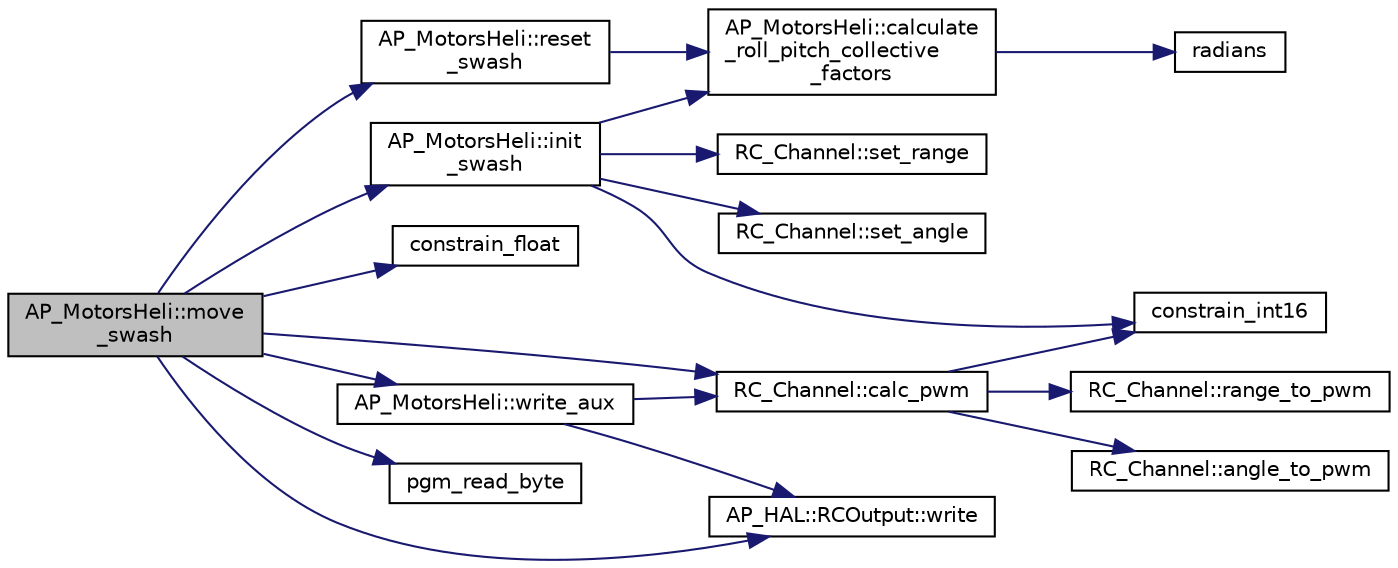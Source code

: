 digraph "AP_MotorsHeli::move_swash"
{
 // INTERACTIVE_SVG=YES
  edge [fontname="Helvetica",fontsize="10",labelfontname="Helvetica",labelfontsize="10"];
  node [fontname="Helvetica",fontsize="10",shape=record];
  rankdir="LR";
  Node1 [label="AP_MotorsHeli::move\l_swash",height=0.2,width=0.4,color="black", fillcolor="grey75", style="filled" fontcolor="black"];
  Node1 -> Node2 [color="midnightblue",fontsize="10",style="solid",fontname="Helvetica"];
  Node2 [label="AP_MotorsHeli::reset\l_swash",height=0.2,width=0.4,color="black", fillcolor="white", style="filled",URL="$classAP__MotorsHeli.html#a812a1bc60099812804728de5432d4f6d"];
  Node2 -> Node3 [color="midnightblue",fontsize="10",style="solid",fontname="Helvetica"];
  Node3 [label="AP_MotorsHeli::calculate\l_roll_pitch_collective\l_factors",height=0.2,width=0.4,color="black", fillcolor="white", style="filled",URL="$classAP__MotorsHeli.html#a335efd2c7f3fe6a95457c1bba607afa1"];
  Node3 -> Node4 [color="midnightblue",fontsize="10",style="solid",fontname="Helvetica"];
  Node4 [label="radians",height=0.2,width=0.4,color="black", fillcolor="white", style="filled",URL="$AP__Math_8cpp.html#aa3adb05231060d239e5b91940e001f85"];
  Node1 -> Node5 [color="midnightblue",fontsize="10",style="solid",fontname="Helvetica"];
  Node5 [label="AP_MotorsHeli::init\l_swash",height=0.2,width=0.4,color="black", fillcolor="white", style="filled",URL="$classAP__MotorsHeli.html#a783736842493d797e15a43a8746b0eea"];
  Node5 -> Node6 [color="midnightblue",fontsize="10",style="solid",fontname="Helvetica"];
  Node6 [label="RC_Channel::set_range",height=0.2,width=0.4,color="black", fillcolor="white", style="filled",URL="$classRC__Channel.html#ad51e68c85b76d1209e7cb6db224e63ba"];
  Node5 -> Node7 [color="midnightblue",fontsize="10",style="solid",fontname="Helvetica"];
  Node7 [label="RC_Channel::set_angle",height=0.2,width=0.4,color="black", fillcolor="white", style="filled",URL="$classRC__Channel.html#a68fd99b7a3bf4283c8b500b49f511821"];
  Node5 -> Node8 [color="midnightblue",fontsize="10",style="solid",fontname="Helvetica"];
  Node8 [label="constrain_int16",height=0.2,width=0.4,color="black", fillcolor="white", style="filled",URL="$AP__Math_8cpp.html#ac5d9502aca91c97f523fd9b35590215f"];
  Node5 -> Node3 [color="midnightblue",fontsize="10",style="solid",fontname="Helvetica"];
  Node1 -> Node9 [color="midnightblue",fontsize="10",style="solid",fontname="Helvetica"];
  Node9 [label="constrain_float",height=0.2,width=0.4,color="black", fillcolor="white", style="filled",URL="$AP__Math_8cpp.html#a08eedb329d8162ddbd344d4f6c8cde20"];
  Node1 -> Node10 [color="midnightblue",fontsize="10",style="solid",fontname="Helvetica"];
  Node10 [label="RC_Channel::calc_pwm",height=0.2,width=0.4,color="black", fillcolor="white", style="filled",URL="$classRC__Channel.html#a5876259d8fb8c1c475322a236bae7819"];
  Node10 -> Node11 [color="midnightblue",fontsize="10",style="solid",fontname="Helvetica"];
  Node11 [label="RC_Channel::range_to_pwm",height=0.2,width=0.4,color="black", fillcolor="white", style="filled",URL="$classRC__Channel.html#ac50875b55ac524f9d0b2ee50174bd300"];
  Node10 -> Node12 [color="midnightblue",fontsize="10",style="solid",fontname="Helvetica"];
  Node12 [label="RC_Channel::angle_to_pwm",height=0.2,width=0.4,color="black", fillcolor="white", style="filled",URL="$classRC__Channel.html#abcf4a69f7323c85306e8a25b34e929b3"];
  Node10 -> Node8 [color="midnightblue",fontsize="10",style="solid",fontname="Helvetica"];
  Node1 -> Node13 [color="midnightblue",fontsize="10",style="solid",fontname="Helvetica"];
  Node13 [label="AP_HAL::RCOutput::write",height=0.2,width=0.4,color="black", fillcolor="white", style="filled",URL="$classAP__HAL_1_1RCOutput.html#ade509cf82dfb1f6fab3eba0c026c5d60"];
  Node1 -> Node14 [color="midnightblue",fontsize="10",style="solid",fontname="Helvetica"];
  Node14 [label="pgm_read_byte",height=0.2,width=0.4,color="black", fillcolor="white", style="filled",URL="$AP__Progmem__Identity_8h.html#a1514e0408e036062b4af844baaf567da"];
  Node1 -> Node15 [color="midnightblue",fontsize="10",style="solid",fontname="Helvetica"];
  Node15 [label="AP_MotorsHeli::write_aux",height=0.2,width=0.4,color="black", fillcolor="white", style="filled",URL="$classAP__MotorsHeli.html#a2e997a592f2ce30ab89a12a282ea3b23"];
  Node15 -> Node10 [color="midnightblue",fontsize="10",style="solid",fontname="Helvetica"];
  Node15 -> Node13 [color="midnightblue",fontsize="10",style="solid",fontname="Helvetica"];
}

